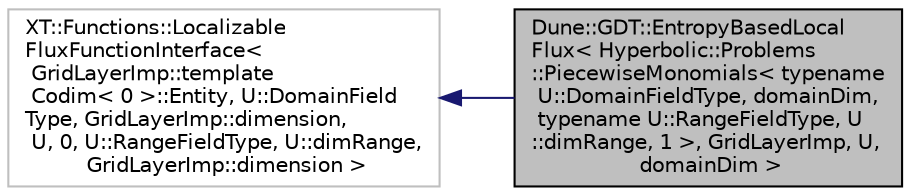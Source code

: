 digraph "Dune::GDT::EntropyBasedLocalFlux&lt; Hyperbolic::Problems::PiecewiseMonomials&lt; typename U::DomainFieldType, domainDim, typename U::RangeFieldType, U::dimRange, 1 &gt;, GridLayerImp, U, domainDim &gt;"
{
  edge [fontname="Helvetica",fontsize="10",labelfontname="Helvetica",labelfontsize="10"];
  node [fontname="Helvetica",fontsize="10",shape=record];
  rankdir="LR";
  Node0 [label="Dune::GDT::EntropyBasedLocal\lFlux\< Hyperbolic::Problems\l::PiecewiseMonomials\< typename\l U::DomainFieldType, domainDim,\l typename U::RangeFieldType, U\l::dimRange, 1 \>, GridLayerImp, U,\l domainDim \>",height=0.2,width=0.4,color="black", fillcolor="grey75", style="filled", fontcolor="black"];
  Node1 -> Node0 [dir="back",color="midnightblue",fontsize="10",style="solid",fontname="Helvetica"];
  Node1 [label="XT::Functions::Localizable\lFluxFunctionInterface\<\l GridLayerImp::template\l Codim\< 0 \>::Entity, U::DomainField\lType, GridLayerImp::dimension,\l U, 0, U::RangeFieldType, U::dimRange,\l GridLayerImp::dimension \>",height=0.2,width=0.4,color="grey75", fillcolor="white", style="filled"];
}
